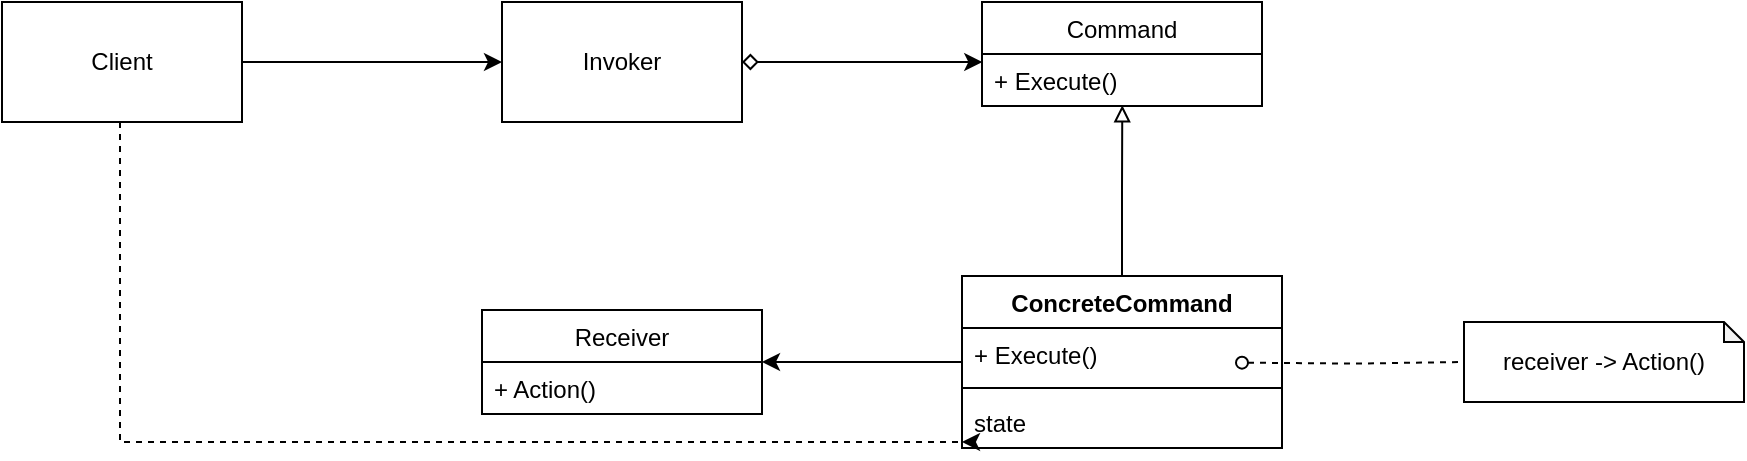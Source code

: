 <mxfile version="10.6.9" type="device"><diagram id="v3IWqfZLb6ziuq3vdH62" name="Page-1"><mxGraphModel dx="1989" dy="687" grid="1" gridSize="10" guides="1" tooltips="1" connect="1" arrows="1" fold="1" page="1" pageScale="1" pageWidth="827" pageHeight="1169" math="0" shadow="0"><root><mxCell id="0"/><mxCell id="1" parent="0"/><mxCell id="oIdWL_ReCgQbyC0E3Ia2-18" style="edgeStyle=orthogonalEdgeStyle;rounded=0;orthogonalLoop=1;jettySize=auto;html=1;entryX=0;entryY=0.5;entryDx=0;entryDy=0;" edge="1" parent="1" source="oIdWL_ReCgQbyC0E3Ia2-1" target="oIdWL_ReCgQbyC0E3Ia2-2"><mxGeometry relative="1" as="geometry"/></mxCell><mxCell id="oIdWL_ReCgQbyC0E3Ia2-23" style="edgeStyle=orthogonalEdgeStyle;rounded=0;orthogonalLoop=1;jettySize=auto;html=1;dashed=1;" edge="1" parent="1"><mxGeometry relative="1" as="geometry"><mxPoint x="-31" y="230" as="sourcePoint"/><mxPoint x="390" y="390" as="targetPoint"/><Array as="points"><mxPoint x="-31" y="390"/><mxPoint x="391" y="390"/></Array></mxGeometry></mxCell><mxCell id="oIdWL_ReCgQbyC0E3Ia2-1" value="Client" style="rounded=0;whiteSpace=wrap;html=1;" vertex="1" parent="1"><mxGeometry x="-90" y="170" width="120" height="60" as="geometry"/></mxCell><mxCell id="oIdWL_ReCgQbyC0E3Ia2-19" style="edgeStyle=orthogonalEdgeStyle;rounded=0;orthogonalLoop=1;jettySize=auto;html=1;entryX=0.001;entryY=0.154;entryDx=0;entryDy=0;entryPerimeter=0;startArrow=diamond;startFill=0;" edge="1" parent="1" source="oIdWL_ReCgQbyC0E3Ia2-2" target="oIdWL_ReCgQbyC0E3Ia2-12"><mxGeometry relative="1" as="geometry"/></mxCell><mxCell id="oIdWL_ReCgQbyC0E3Ia2-2" value="Invoker" style="rounded=0;whiteSpace=wrap;html=1;" vertex="1" parent="1"><mxGeometry x="160" y="170" width="120" height="60" as="geometry"/></mxCell><mxCell id="oIdWL_ReCgQbyC0E3Ia2-3" value="Receiver" style="swimlane;fontStyle=0;childLayout=stackLayout;horizontal=1;startSize=26;fillColor=none;horizontalStack=0;resizeParent=1;resizeParentMax=0;resizeLast=0;collapsible=1;marginBottom=0;" vertex="1" parent="1"><mxGeometry x="150" y="324" width="140" height="52" as="geometry"/></mxCell><mxCell id="oIdWL_ReCgQbyC0E3Ia2-4" value="+ Action()" style="text;strokeColor=none;fillColor=none;align=left;verticalAlign=top;spacingLeft=4;spacingRight=4;overflow=hidden;rotatable=0;points=[[0,0.5],[1,0.5]];portConstraint=eastwest;" vertex="1" parent="oIdWL_ReCgQbyC0E3Ia2-3"><mxGeometry y="26" width="140" height="26" as="geometry"/></mxCell><mxCell id="oIdWL_ReCgQbyC0E3Ia2-11" value="Command" style="swimlane;fontStyle=0;childLayout=stackLayout;horizontal=1;startSize=26;fillColor=none;horizontalStack=0;resizeParent=1;resizeParentMax=0;resizeLast=0;collapsible=1;marginBottom=0;" vertex="1" parent="1"><mxGeometry x="400" y="170" width="140" height="52" as="geometry"/></mxCell><mxCell id="oIdWL_ReCgQbyC0E3Ia2-12" value="+ Execute()" style="text;strokeColor=none;fillColor=none;align=left;verticalAlign=top;spacingLeft=4;spacingRight=4;overflow=hidden;rotatable=0;points=[[0,0.5],[1,0.5]];portConstraint=eastwest;" vertex="1" parent="oIdWL_ReCgQbyC0E3Ia2-11"><mxGeometry y="26" width="140" height="26" as="geometry"/></mxCell><mxCell id="oIdWL_ReCgQbyC0E3Ia2-20" style="edgeStyle=orthogonalEdgeStyle;rounded=0;orthogonalLoop=1;jettySize=auto;html=1;entryX=0.501;entryY=0.985;entryDx=0;entryDy=0;entryPerimeter=0;endArrow=block;endFill=0;" edge="1" parent="1" source="oIdWL_ReCgQbyC0E3Ia2-13" target="oIdWL_ReCgQbyC0E3Ia2-12"><mxGeometry relative="1" as="geometry"/></mxCell><mxCell id="oIdWL_ReCgQbyC0E3Ia2-22" style="edgeStyle=orthogonalEdgeStyle;rounded=0;orthogonalLoop=1;jettySize=auto;html=1;" edge="1" parent="1" source="oIdWL_ReCgQbyC0E3Ia2-13" target="oIdWL_ReCgQbyC0E3Ia2-3"><mxGeometry relative="1" as="geometry"/></mxCell><mxCell id="oIdWL_ReCgQbyC0E3Ia2-13" value="ConcreteCommand" style="swimlane;fontStyle=1;align=center;verticalAlign=top;childLayout=stackLayout;horizontal=1;startSize=26;horizontalStack=0;resizeParent=1;resizeParentMax=0;resizeLast=0;collapsible=1;marginBottom=0;" vertex="1" parent="1"><mxGeometry x="390" y="307" width="160" height="86" as="geometry"/></mxCell><mxCell id="oIdWL_ReCgQbyC0E3Ia2-14" value="+ Execute()" style="text;strokeColor=none;fillColor=none;align=left;verticalAlign=top;spacingLeft=4;spacingRight=4;overflow=hidden;rotatable=0;points=[[0,0.5],[1,0.5]];portConstraint=eastwest;" vertex="1" parent="oIdWL_ReCgQbyC0E3Ia2-13"><mxGeometry y="26" width="160" height="26" as="geometry"/></mxCell><mxCell id="oIdWL_ReCgQbyC0E3Ia2-15" value="" style="line;strokeWidth=1;fillColor=none;align=left;verticalAlign=middle;spacingTop=-1;spacingLeft=3;spacingRight=3;rotatable=0;labelPosition=right;points=[];portConstraint=eastwest;" vertex="1" parent="oIdWL_ReCgQbyC0E3Ia2-13"><mxGeometry y="52" width="160" height="8" as="geometry"/></mxCell><mxCell id="oIdWL_ReCgQbyC0E3Ia2-16" value="state" style="text;strokeColor=none;fillColor=none;align=left;verticalAlign=top;spacingLeft=4;spacingRight=4;overflow=hidden;rotatable=0;points=[[0,0.5],[1,0.5]];portConstraint=eastwest;" vertex="1" parent="oIdWL_ReCgQbyC0E3Ia2-13"><mxGeometry y="60" width="160" height="26" as="geometry"/></mxCell><mxCell id="oIdWL_ReCgQbyC0E3Ia2-17" value="receiver -&amp;gt; Action()" style="shape=note;whiteSpace=wrap;html=1;backgroundOutline=1;darkOpacity=0.05;size=10;" vertex="1" parent="1"><mxGeometry x="641" y="330" width="140" height="40" as="geometry"/></mxCell><mxCell id="oIdWL_ReCgQbyC0E3Ia2-21" style="edgeStyle=orthogonalEdgeStyle;rounded=0;orthogonalLoop=1;jettySize=auto;html=1;entryX=0;entryY=0.5;entryDx=0;entryDy=0;entryPerimeter=0;startArrow=oval;startFill=0;endArrow=none;endFill=0;dashed=1;" edge="1" parent="1" target="oIdWL_ReCgQbyC0E3Ia2-17"><mxGeometry relative="1" as="geometry"><mxPoint x="530" y="350.333" as="sourcePoint"/><mxPoint x="621" y="350.333" as="targetPoint"/><Array as="points"/></mxGeometry></mxCell></root></mxGraphModel></diagram></mxfile>